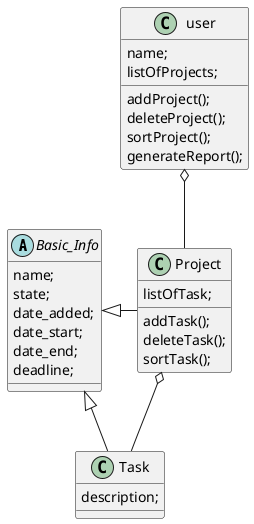 @startuml
'https://plantuml.com/class-diagram

class Basic_Info
class Task
class user
class Project

Project o-- Task
user o-- Project
Basic_Info <|- Task
Basic_Info <|- Project

abstract class Basic_Info{
name;
state;
date_added;
date_start;
date_end;
deadline;
}

class Task{
description;
}

class Project{
listOfTask;

addTask();
deleteTask();
sortTask();
}

class user{
name;
listOfProjects;
addProject();
deleteProject();
sortProject();
generateReport();
}


@enduml
